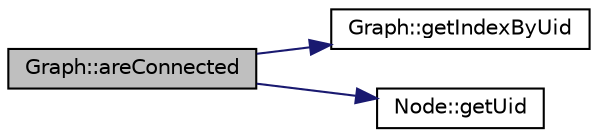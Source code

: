 digraph "Graph::areConnected"
{
  edge [fontname="Helvetica",fontsize="10",labelfontname="Helvetica",labelfontsize="10"];
  node [fontname="Helvetica",fontsize="10",shape=record];
  rankdir="LR";
  Node9 [label="Graph::areConnected",height=0.2,width=0.4,color="black", fillcolor="grey75", style="filled", fontcolor="black"];
  Node9 -> Node10 [color="midnightblue",fontsize="10",style="solid"];
  Node10 [label="Graph::getIndexByUid",height=0.2,width=0.4,color="black", fillcolor="white", style="filled",URL="$class_graph.html#a2d8d8d9edb8a496d5c252132cdbbbc08",tooltip="getIndexByUid "];
  Node9 -> Node11 [color="midnightblue",fontsize="10",style="solid"];
  Node11 [label="Node::getUid",height=0.2,width=0.4,color="black", fillcolor="white", style="filled",URL="$class_node.html#a53a0fb412c1047a27e07e7e4c5749bee",tooltip="Getter UID. "];
}
